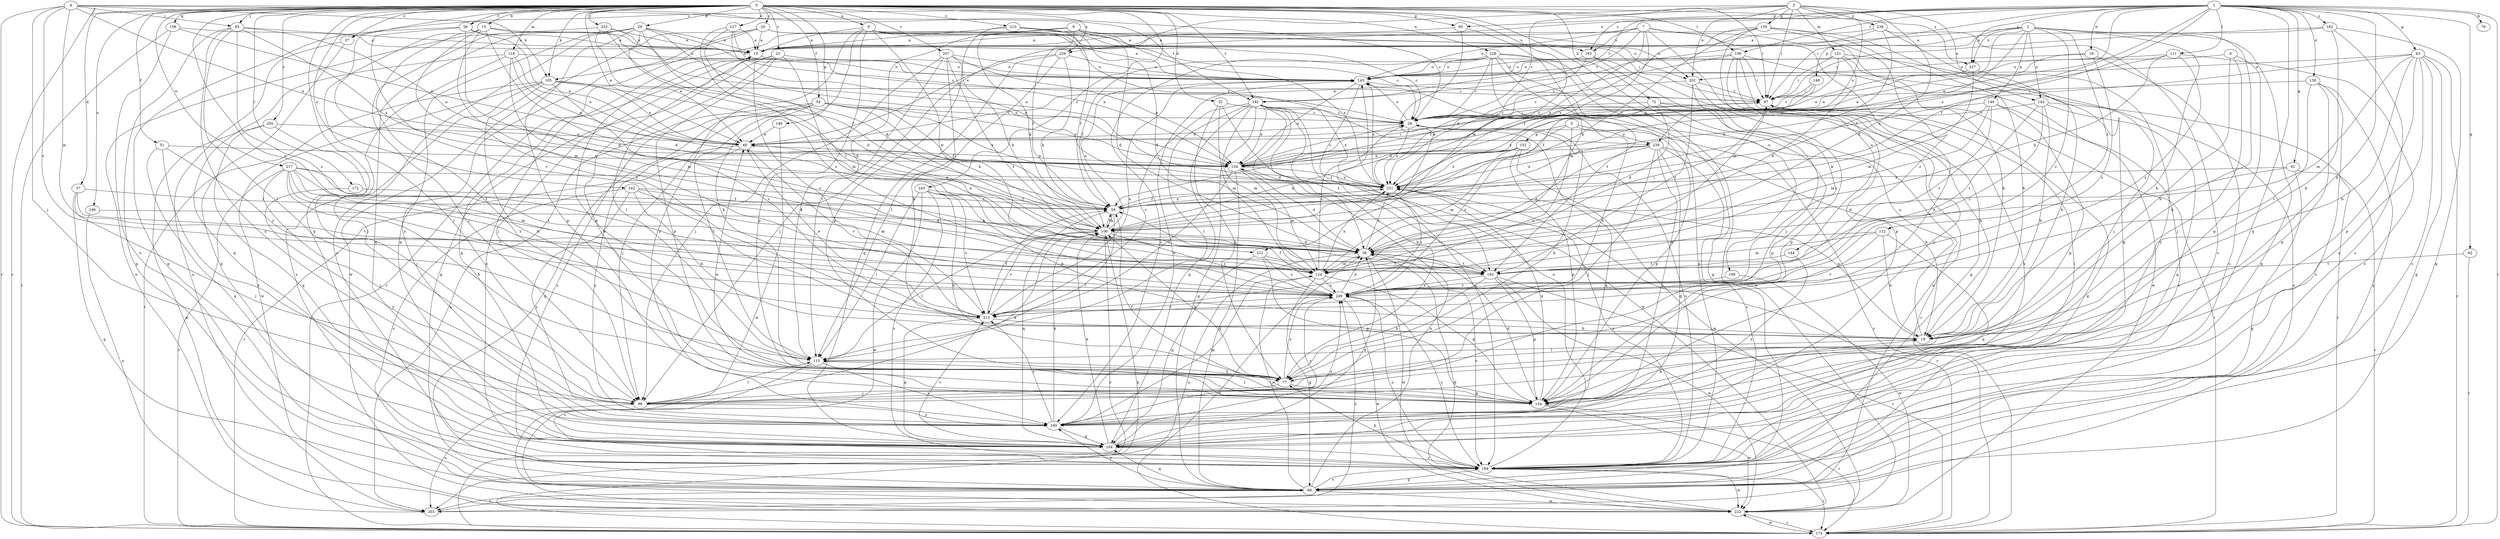 strict digraph  {
0;
1;
2;
3;
4;
5;
6;
7;
8;
9;
10;
15;
16;
19;
20;
23;
27;
28;
29;
32;
37;
38;
48;
51;
54;
56;
58;
60;
61;
62;
63;
68;
72;
76;
77;
87;
95;
96;
105;
106;
108;
111;
112;
115;
118;
121;
124;
127;
130;
134;
143;
144;
145;
146;
148;
149;
150;
152;
154;
158;
164;
172;
174;
182;
183;
184;
192;
193;
196;
199;
202;
203;
205;
207;
210;
213;
217;
221;
222;
228;
229;
231;
233;
237;
238;
239;
240;
242;
243;
249;
0 -> 9  [label=a];
0 -> 15  [label=b];
0 -> 20  [label=c];
0 -> 23  [label=c];
0 -> 27  [label=c];
0 -> 29  [label=d];
0 -> 32  [label=d];
0 -> 37  [label=d];
0 -> 48  [label=e];
0 -> 51  [label=f];
0 -> 54  [label=f];
0 -> 56  [label=f];
0 -> 60  [label=g];
0 -> 72  [label=h];
0 -> 87  [label=i];
0 -> 95  [label=j];
0 -> 105  [label=k];
0 -> 108  [label=l];
0 -> 118  [label=m];
0 -> 127  [label=n];
0 -> 146  [label=p];
0 -> 158  [label=q];
0 -> 164  [label=q];
0 -> 172  [label=r];
0 -> 174  [label=r];
0 -> 192  [label=t];
0 -> 196  [label=u];
0 -> 199  [label=u];
0 -> 205  [label=v];
0 -> 207  [label=v];
0 -> 210  [label=v];
0 -> 213  [label=v];
0 -> 217  [label=w];
0 -> 221  [label=w];
0 -> 228  [label=x];
0 -> 229  [label=x];
0 -> 233  [label=y];
0 -> 237  [label=y];
0 -> 242  [label=z];
0 -> 243  [label=z];
0 -> 249  [label=z];
1 -> 16  [label=b];
1 -> 19  [label=b];
1 -> 58  [label=f];
1 -> 60  [label=g];
1 -> 61  [label=g];
1 -> 62  [label=g];
1 -> 63  [label=g];
1 -> 76  [label=h];
1 -> 87  [label=i];
1 -> 108  [label=l];
1 -> 111  [label=l];
1 -> 130  [label=n];
1 -> 134  [label=n];
1 -> 164  [label=q];
1 -> 174  [label=r];
1 -> 182  [label=s];
1 -> 183  [label=s];
1 -> 192  [label=t];
1 -> 229  [label=x];
1 -> 231  [label=x];
1 -> 237  [label=y];
2 -> 10  [label=a];
2 -> 19  [label=b];
2 -> 58  [label=f];
2 -> 68  [label=g];
2 -> 77  [label=h];
2 -> 112  [label=l];
2 -> 134  [label=n];
2 -> 143  [label=o];
2 -> 148  [label=p];
2 -> 149  [label=p];
2 -> 237  [label=y];
2 -> 249  [label=z];
3 -> 27  [label=c];
3 -> 28  [label=c];
3 -> 38  [label=d];
3 -> 48  [label=e];
3 -> 87  [label=i];
3 -> 121  [label=m];
3 -> 143  [label=o];
3 -> 150  [label=p];
3 -> 202  [label=u];
3 -> 238  [label=y];
3 -> 239  [label=y];
4 -> 28  [label=c];
4 -> 95  [label=j];
4 -> 96  [label=j];
4 -> 105  [label=k];
4 -> 124  [label=m];
4 -> 134  [label=n];
4 -> 174  [label=r];
4 -> 192  [label=t];
4 -> 249  [label=z];
5 -> 152  [label=p];
5 -> 154  [label=p];
5 -> 213  [label=v];
5 -> 239  [label=y];
5 -> 249  [label=z];
6 -> 19  [label=b];
6 -> 96  [label=j];
6 -> 154  [label=p];
6 -> 202  [label=u];
7 -> 10  [label=a];
7 -> 19  [label=b];
7 -> 58  [label=f];
7 -> 77  [label=h];
7 -> 144  [label=o];
7 -> 145  [label=o];
7 -> 183  [label=s];
7 -> 192  [label=t];
7 -> 231  [label=x];
8 -> 38  [label=d];
8 -> 58  [label=f];
8 -> 105  [label=k];
8 -> 106  [label=k];
8 -> 115  [label=l];
8 -> 183  [label=s];
8 -> 202  [label=u];
9 -> 10  [label=a];
9 -> 28  [label=c];
9 -> 77  [label=h];
9 -> 87  [label=i];
9 -> 154  [label=p];
9 -> 202  [label=u];
9 -> 221  [label=w];
9 -> 239  [label=y];
9 -> 240  [label=y];
10 -> 145  [label=o];
10 -> 164  [label=q];
10 -> 213  [label=v];
15 -> 10  [label=a];
15 -> 38  [label=d];
15 -> 96  [label=j];
15 -> 115  [label=l];
15 -> 145  [label=o];
15 -> 213  [label=v];
15 -> 249  [label=z];
16 -> 48  [label=e];
16 -> 145  [label=o];
16 -> 184  [label=s];
16 -> 249  [label=z];
19 -> 115  [label=l];
19 -> 145  [label=o];
19 -> 231  [label=x];
20 -> 10  [label=a];
20 -> 28  [label=c];
20 -> 145  [label=o];
20 -> 164  [label=q];
20 -> 174  [label=r];
20 -> 222  [label=w];
23 -> 68  [label=g];
23 -> 96  [label=j];
23 -> 115  [label=l];
23 -> 124  [label=m];
23 -> 145  [label=o];
23 -> 154  [label=p];
23 -> 184  [label=s];
27 -> 68  [label=g];
27 -> 203  [label=u];
28 -> 48  [label=e];
28 -> 77  [label=h];
28 -> 87  [label=i];
28 -> 145  [label=o];
28 -> 164  [label=q];
28 -> 184  [label=s];
28 -> 231  [label=x];
29 -> 10  [label=a];
29 -> 28  [label=c];
29 -> 96  [label=j];
29 -> 106  [label=k];
29 -> 154  [label=p];
29 -> 164  [label=q];
29 -> 184  [label=s];
29 -> 193  [label=t];
29 -> 231  [label=x];
29 -> 240  [label=y];
32 -> 28  [label=c];
32 -> 77  [label=h];
32 -> 124  [label=m];
32 -> 193  [label=t];
37 -> 58  [label=f];
37 -> 68  [label=g];
37 -> 96  [label=j];
37 -> 193  [label=t];
38 -> 87  [label=i];
38 -> 124  [label=m];
38 -> 184  [label=s];
38 -> 193  [label=t];
38 -> 203  [label=u];
38 -> 222  [label=w];
38 -> 231  [label=x];
48 -> 134  [label=n];
48 -> 174  [label=r];
48 -> 213  [label=v];
48 -> 240  [label=y];
51 -> 134  [label=n];
51 -> 164  [label=q];
51 -> 240  [label=y];
51 -> 249  [label=z];
54 -> 28  [label=c];
54 -> 58  [label=f];
54 -> 68  [label=g];
54 -> 96  [label=j];
54 -> 106  [label=k];
54 -> 115  [label=l];
54 -> 134  [label=n];
54 -> 184  [label=s];
54 -> 203  [label=u];
54 -> 231  [label=x];
56 -> 10  [label=a];
56 -> 38  [label=d];
56 -> 48  [label=e];
56 -> 68  [label=g];
56 -> 124  [label=m];
58 -> 106  [label=k];
58 -> 115  [label=l];
58 -> 164  [label=q];
58 -> 231  [label=x];
60 -> 10  [label=a];
60 -> 106  [label=k];
60 -> 124  [label=m];
61 -> 38  [label=d];
61 -> 68  [label=g];
61 -> 174  [label=r];
61 -> 231  [label=x];
62 -> 174  [label=r];
62 -> 193  [label=t];
63 -> 19  [label=b];
63 -> 68  [label=g];
63 -> 124  [label=m];
63 -> 145  [label=o];
63 -> 154  [label=p];
63 -> 164  [label=q];
63 -> 174  [label=r];
63 -> 184  [label=s];
63 -> 231  [label=x];
68 -> 124  [label=m];
68 -> 134  [label=n];
68 -> 164  [label=q];
68 -> 184  [label=s];
68 -> 203  [label=u];
68 -> 222  [label=w];
68 -> 240  [label=y];
72 -> 19  [label=b];
72 -> 28  [label=c];
72 -> 38  [label=d];
72 -> 154  [label=p];
72 -> 174  [label=r];
72 -> 231  [label=x];
77 -> 10  [label=a];
77 -> 96  [label=j];
77 -> 106  [label=k];
77 -> 154  [label=p];
77 -> 249  [label=z];
87 -> 28  [label=c];
87 -> 68  [label=g];
87 -> 240  [label=y];
95 -> 10  [label=a];
95 -> 68  [label=g];
95 -> 115  [label=l];
95 -> 134  [label=n];
95 -> 231  [label=x];
95 -> 240  [label=y];
95 -> 249  [label=z];
96 -> 106  [label=k];
96 -> 115  [label=l];
96 -> 203  [label=u];
96 -> 240  [label=y];
105 -> 48  [label=e];
105 -> 77  [label=h];
105 -> 87  [label=i];
105 -> 106  [label=k];
105 -> 174  [label=r];
105 -> 184  [label=s];
105 -> 213  [label=v];
105 -> 222  [label=w];
106 -> 38  [label=d];
106 -> 48  [label=e];
106 -> 58  [label=f];
106 -> 115  [label=l];
106 -> 145  [label=o];
106 -> 174  [label=r];
106 -> 213  [label=v];
106 -> 249  [label=z];
108 -> 58  [label=f];
108 -> 68  [label=g];
108 -> 87  [label=i];
108 -> 145  [label=o];
108 -> 154  [label=p];
108 -> 222  [label=w];
108 -> 240  [label=y];
111 -> 106  [label=k];
111 -> 134  [label=n];
111 -> 145  [label=o];
111 -> 184  [label=s];
111 -> 249  [label=z];
112 -> 19  [label=b];
112 -> 38  [label=d];
112 -> 124  [label=m];
112 -> 164  [label=q];
112 -> 213  [label=v];
115 -> 77  [label=h];
115 -> 184  [label=s];
115 -> 240  [label=y];
118 -> 48  [label=e];
118 -> 96  [label=j];
118 -> 124  [label=m];
118 -> 134  [label=n];
118 -> 145  [label=o];
118 -> 164  [label=q];
121 -> 38  [label=d];
121 -> 87  [label=i];
121 -> 96  [label=j];
121 -> 134  [label=n];
121 -> 145  [label=o];
121 -> 203  [label=u];
124 -> 28  [label=c];
124 -> 68  [label=g];
124 -> 154  [label=p];
124 -> 231  [label=x];
124 -> 249  [label=z];
127 -> 10  [label=a];
127 -> 38  [label=d];
127 -> 134  [label=n];
127 -> 231  [label=x];
127 -> 249  [label=z];
130 -> 68  [label=g];
130 -> 87  [label=i];
130 -> 154  [label=p];
130 -> 184  [label=s];
130 -> 213  [label=v];
134 -> 28  [label=c];
134 -> 38  [label=d];
134 -> 68  [label=g];
134 -> 87  [label=i];
134 -> 124  [label=m];
134 -> 213  [label=v];
134 -> 231  [label=x];
143 -> 19  [label=b];
143 -> 28  [label=c];
143 -> 164  [label=q];
143 -> 174  [label=r];
143 -> 193  [label=t];
143 -> 249  [label=z];
144 -> 193  [label=t];
144 -> 240  [label=y];
145 -> 87  [label=i];
145 -> 134  [label=n];
145 -> 193  [label=t];
145 -> 231  [label=x];
146 -> 48  [label=e];
146 -> 222  [label=w];
148 -> 28  [label=c];
148 -> 58  [label=f];
148 -> 87  [label=i];
149 -> 28  [label=c];
149 -> 106  [label=k];
149 -> 124  [label=m];
149 -> 154  [label=p];
149 -> 184  [label=s];
149 -> 193  [label=t];
150 -> 10  [label=a];
150 -> 19  [label=b];
150 -> 106  [label=k];
150 -> 124  [label=m];
150 -> 164  [label=q];
150 -> 231  [label=x];
150 -> 249  [label=z];
152 -> 106  [label=k];
152 -> 124  [label=m];
152 -> 134  [label=n];
152 -> 154  [label=p];
152 -> 222  [label=w];
152 -> 231  [label=x];
154 -> 10  [label=a];
154 -> 19  [label=b];
154 -> 38  [label=d];
154 -> 48  [label=e];
154 -> 58  [label=f];
154 -> 115  [label=l];
154 -> 174  [label=r];
154 -> 222  [label=w];
154 -> 231  [label=x];
158 -> 10  [label=a];
158 -> 48  [label=e];
158 -> 174  [label=r];
158 -> 184  [label=s];
164 -> 38  [label=d];
164 -> 106  [label=k];
164 -> 184  [label=s];
164 -> 213  [label=v];
164 -> 249  [label=z];
172 -> 58  [label=f];
172 -> 240  [label=y];
174 -> 28  [label=c];
174 -> 38  [label=d];
174 -> 87  [label=i];
174 -> 106  [label=k];
174 -> 222  [label=w];
182 -> 10  [label=a];
182 -> 19  [label=b];
182 -> 68  [label=g];
182 -> 87  [label=i];
182 -> 184  [label=s];
183 -> 96  [label=j];
183 -> 145  [label=o];
183 -> 203  [label=u];
183 -> 231  [label=x];
184 -> 68  [label=g];
184 -> 77  [label=h];
184 -> 145  [label=o];
184 -> 174  [label=r];
184 -> 222  [label=w];
184 -> 231  [label=x];
184 -> 249  [label=z];
192 -> 28  [label=c];
192 -> 38  [label=d];
192 -> 68  [label=g];
192 -> 77  [label=h];
192 -> 115  [label=l];
192 -> 124  [label=m];
192 -> 134  [label=n];
192 -> 164  [label=q];
192 -> 184  [label=s];
192 -> 213  [label=v];
192 -> 222  [label=w];
192 -> 231  [label=x];
193 -> 77  [label=h];
193 -> 154  [label=p];
193 -> 174  [label=r];
193 -> 222  [label=w];
193 -> 249  [label=z];
196 -> 106  [label=k];
196 -> 203  [label=u];
199 -> 222  [label=w];
199 -> 249  [label=z];
202 -> 28  [label=c];
202 -> 87  [label=i];
202 -> 154  [label=p];
202 -> 193  [label=t];
202 -> 249  [label=z];
203 -> 249  [label=z];
205 -> 48  [label=e];
205 -> 96  [label=j];
205 -> 164  [label=q];
205 -> 222  [label=w];
207 -> 19  [label=b];
207 -> 96  [label=j];
207 -> 106  [label=k];
207 -> 115  [label=l];
207 -> 134  [label=n];
207 -> 145  [label=o];
207 -> 193  [label=t];
210 -> 10  [label=a];
210 -> 38  [label=d];
210 -> 58  [label=f];
210 -> 154  [label=p];
210 -> 231  [label=x];
213 -> 19  [label=b];
213 -> 48  [label=e];
213 -> 58  [label=f];
213 -> 145  [label=o];
213 -> 164  [label=q];
217 -> 38  [label=d];
217 -> 77  [label=h];
217 -> 96  [label=j];
217 -> 124  [label=m];
217 -> 174  [label=r];
217 -> 193  [label=t];
217 -> 213  [label=v];
217 -> 231  [label=x];
217 -> 249  [label=z];
221 -> 154  [label=p];
221 -> 164  [label=q];
221 -> 193  [label=t];
221 -> 249  [label=z];
222 -> 38  [label=d];
222 -> 174  [label=r];
228 -> 28  [label=c];
228 -> 58  [label=f];
228 -> 68  [label=g];
228 -> 77  [label=h];
228 -> 145  [label=o];
228 -> 184  [label=s];
228 -> 193  [label=t];
228 -> 222  [label=w];
228 -> 240  [label=y];
229 -> 96  [label=j];
229 -> 106  [label=k];
229 -> 115  [label=l];
229 -> 145  [label=o];
229 -> 164  [label=q];
231 -> 58  [label=f];
231 -> 174  [label=r];
231 -> 249  [label=z];
233 -> 10  [label=a];
233 -> 48  [label=e];
233 -> 58  [label=f];
233 -> 134  [label=n];
233 -> 203  [label=u];
237 -> 48  [label=e];
237 -> 124  [label=m];
237 -> 240  [label=y];
238 -> 10  [label=a];
238 -> 48  [label=e];
238 -> 77  [label=h];
238 -> 106  [label=k];
238 -> 184  [label=s];
239 -> 19  [label=b];
239 -> 38  [label=d];
239 -> 96  [label=j];
239 -> 134  [label=n];
239 -> 164  [label=q];
239 -> 184  [label=s];
239 -> 231  [label=x];
239 -> 240  [label=y];
240 -> 87  [label=i];
240 -> 106  [label=k];
240 -> 124  [label=m];
240 -> 145  [label=o];
240 -> 164  [label=q];
240 -> 213  [label=v];
240 -> 249  [label=z];
242 -> 19  [label=b];
242 -> 38  [label=d];
242 -> 58  [label=f];
242 -> 124  [label=m];
242 -> 184  [label=s];
242 -> 240  [label=y];
243 -> 19  [label=b];
243 -> 58  [label=f];
243 -> 77  [label=h];
243 -> 115  [label=l];
243 -> 184  [label=s];
243 -> 213  [label=v];
243 -> 222  [label=w];
249 -> 38  [label=d];
249 -> 58  [label=f];
249 -> 184  [label=s];
249 -> 213  [label=v];
249 -> 222  [label=w];
}
